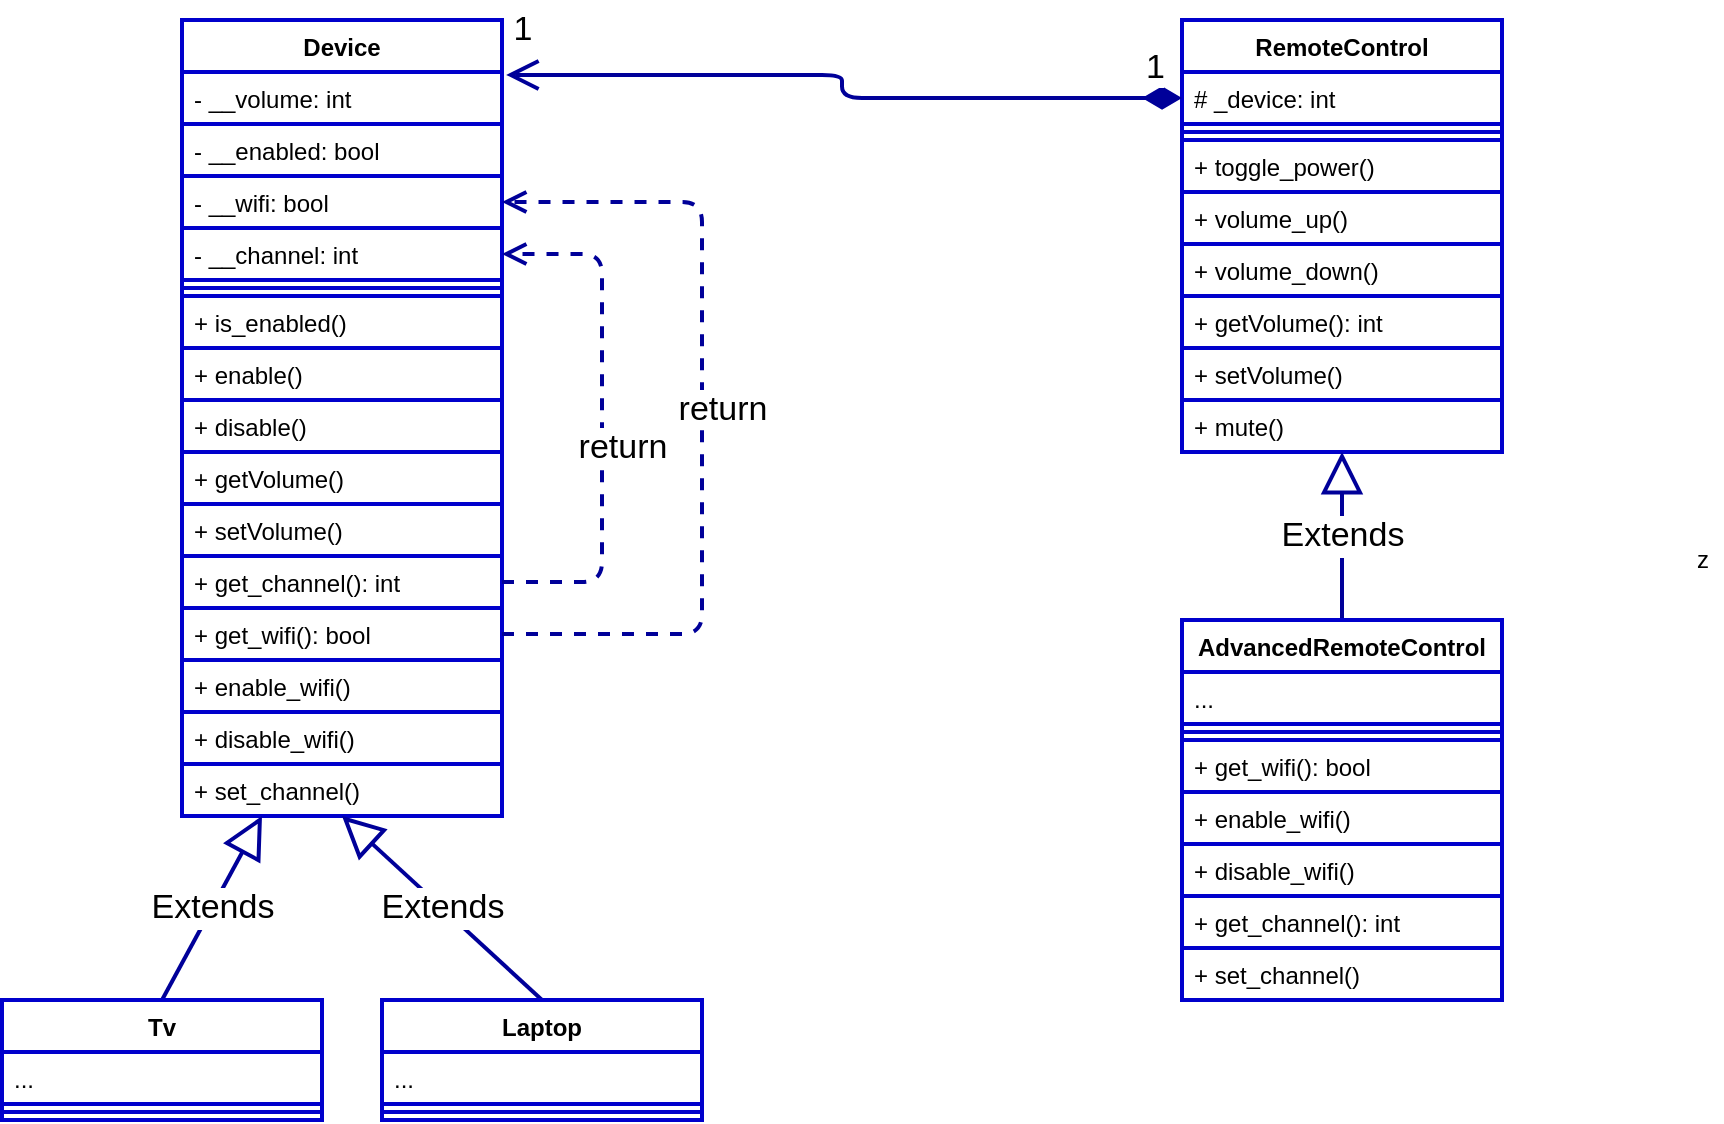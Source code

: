 <mxfile version="13.7.9" type="embed"><diagram id="CYdk_1Z5XtOgukQalvPA" name="Page-1"><mxGraphModel dx="1050" dy="686" grid="1" gridSize="10" guides="1" tooltips="1" connect="1" arrows="1" fold="1" page="1" pageScale="1" pageWidth="850" pageHeight="1100" background="#ffffff" math="0" shadow="0"><root><mxCell id="0"/><mxCell id="1" parent="0"/><mxCell id="2" value="Device" style="swimlane;fontStyle=1;align=center;verticalAlign=top;childLayout=stackLayout;horizontal=1;startSize=26;horizontalStack=0;resizeParent=1;resizeParentMax=0;resizeLast=0;collapsible=1;marginBottom=0;fontColor=#000000;strokeColor=#0000CC;strokeWidth=2;fillColor=#FFFFFF;" parent="1" vertex="1"><mxGeometry x="180" y="90" width="160" height="398" as="geometry"/></mxCell><mxCell id="7" value="- __volume: int" style="text;align=left;verticalAlign=top;spacingLeft=4;spacingRight=4;overflow=hidden;rotatable=0;points=[[0,0.5],[1,0.5]];portConstraint=eastwest;fontColor=#000000;strokeColor=#0000CC;strokeWidth=2;fillColor=#FFFFFF;" parent="2" vertex="1"><mxGeometry y="26" width="160" height="26" as="geometry"/></mxCell><mxCell id="6" value="- __enabled: bool" style="text;align=left;verticalAlign=top;spacingLeft=4;spacingRight=4;overflow=hidden;rotatable=0;points=[[0,0.5],[1,0.5]];portConstraint=eastwest;fontColor=#000000;strokeColor=#0000CC;strokeWidth=2;fillColor=#FFFFFF;" parent="2" vertex="1"><mxGeometry y="52" width="160" height="26" as="geometry"/></mxCell><mxCell id="21" value="- __wifi: bool" style="text;align=left;verticalAlign=top;spacingLeft=4;spacingRight=4;overflow=hidden;rotatable=0;points=[[0,0.5],[1,0.5]];portConstraint=eastwest;fontColor=#000000;strokeColor=#0000CC;strokeWidth=2;fillColor=#FFFFFF;" parent="2" vertex="1"><mxGeometry y="78" width="160" height="26" as="geometry"/></mxCell><mxCell id="10" value="- __channel: int" style="text;align=left;verticalAlign=top;spacingLeft=4;spacingRight=4;overflow=hidden;rotatable=0;points=[[0,0.5],[1,0.5]];portConstraint=eastwest;fontColor=#000000;strokeColor=#0000CC;strokeWidth=2;fillColor=#FFFFFF;" parent="2" vertex="1"><mxGeometry y="104" width="160" height="26" as="geometry"/></mxCell><mxCell id="3" value="" style="line;strokeWidth=2;align=left;verticalAlign=middle;spacingTop=-1;spacingLeft=3;spacingRight=3;rotatable=0;labelPosition=right;points=[];portConstraint=eastwest;fontColor=#000000;strokeColor=#0000CC;fillColor=#FFFFFF;" parent="2" vertex="1"><mxGeometry y="130" width="160" height="8" as="geometry"/></mxCell><mxCell id="5" value="+ is_enabled()" style="text;align=left;verticalAlign=top;spacingLeft=4;spacingRight=4;overflow=hidden;rotatable=0;points=[[0,0.5],[1,0.5]];portConstraint=eastwest;fontColor=#000000;strokeColor=#0000CC;strokeWidth=2;fillColor=#FFFFFF;" parent="2" vertex="1"><mxGeometry y="138" width="160" height="26" as="geometry"/></mxCell><mxCell id="4" value="+ enable()" style="text;align=left;verticalAlign=top;spacingLeft=4;spacingRight=4;overflow=hidden;rotatable=0;points=[[0,0.5],[1,0.5]];portConstraint=eastwest;fontColor=#000000;strokeColor=#0000CC;strokeWidth=2;fillColor=#FFFFFF;" parent="2" vertex="1"><mxGeometry y="164" width="160" height="26" as="geometry"/></mxCell><mxCell id="15" value="+ disable()" style="text;align=left;verticalAlign=top;spacingLeft=4;spacingRight=4;overflow=hidden;rotatable=0;points=[[0,0.5],[1,0.5]];portConstraint=eastwest;fontColor=#000000;strokeColor=#0000CC;strokeWidth=2;fillColor=#FFFFFF;" parent="2" vertex="1"><mxGeometry y="190" width="160" height="26" as="geometry"/></mxCell><mxCell id="16" value="+ getVolume()" style="text;align=left;verticalAlign=top;spacingLeft=4;spacingRight=4;overflow=hidden;rotatable=0;points=[[0,0.5],[1,0.5]];portConstraint=eastwest;fontColor=#000000;strokeColor=#0000CC;strokeWidth=2;fillColor=#FFFFFF;" parent="2" vertex="1"><mxGeometry y="216" width="160" height="26" as="geometry"/></mxCell><mxCell id="17" value="+ setVolume()" style="text;align=left;verticalAlign=top;spacingLeft=4;spacingRight=4;overflow=hidden;rotatable=0;points=[[0,0.5],[1,0.5]];portConstraint=eastwest;fontColor=#000000;strokeColor=#0000CC;strokeWidth=2;fillColor=#FFFFFF;" parent="2" vertex="1"><mxGeometry y="242" width="160" height="26" as="geometry"/></mxCell><mxCell id="12" value="+ get_channel(): int" style="text;align=left;verticalAlign=top;spacingLeft=4;spacingRight=4;overflow=hidden;rotatable=0;points=[[0,0.5],[1,0.5]];portConstraint=eastwest;fontColor=#000000;strokeColor=#0000CC;strokeWidth=2;fillColor=#FFFFFF;" parent="2" vertex="1"><mxGeometry y="268" width="160" height="26" as="geometry"/></mxCell><mxCell id="23" value="+ get_wifi(): bool" style="text;align=left;verticalAlign=top;spacingLeft=4;spacingRight=4;overflow=hidden;rotatable=0;points=[[0,0.5],[1,0.5]];portConstraint=eastwest;fontColor=#000000;strokeColor=#0000CC;strokeWidth=2;fillColor=#FFFFFF;" parent="2" vertex="1"><mxGeometry y="294" width="160" height="26" as="geometry"/></mxCell><mxCell id="25" value="return" style="html=1;verticalAlign=bottom;endArrow=open;dashed=1;endSize=8;strokeWidth=2;strokeColor=#000099;exitX=1;exitY=0.5;exitDx=0;exitDy=0;entryX=1;entryY=0.5;entryDx=0;entryDy=0;fontSize=17;fontColor=#000000;labelBackgroundColor=#FFFFFF;" parent="2" source="23" target="21" edge="1"><mxGeometry x="-0.038" y="-10" relative="1" as="geometry"><mxPoint x="570" y="310" as="sourcePoint"/><mxPoint x="490" y="310" as="targetPoint"/><Array as="points"><mxPoint x="260" y="307"/><mxPoint x="260" y="255"/><mxPoint x="260" y="160"/><mxPoint x="260" y="91"/></Array><mxPoint as="offset"/></mxGeometry></mxCell><mxCell id="24" value="+ enable_wifi()" style="text;align=left;verticalAlign=top;spacingLeft=4;spacingRight=4;overflow=hidden;rotatable=0;points=[[0,0.5],[1,0.5]];portConstraint=eastwest;fontColor=#000000;strokeColor=#0000CC;strokeWidth=2;fillColor=#FFFFFF;" parent="2" vertex="1"><mxGeometry y="320" width="160" height="26" as="geometry"/></mxCell><mxCell id="26" value="+ disable_wifi()" style="text;align=left;verticalAlign=top;spacingLeft=4;spacingRight=4;overflow=hidden;rotatable=0;points=[[0,0.5],[1,0.5]];portConstraint=eastwest;fontColor=#000000;strokeColor=#0000CC;strokeWidth=2;fillColor=#FFFFFF;" parent="2" vertex="1"><mxGeometry y="346" width="160" height="26" as="geometry"/></mxCell><mxCell id="18" value="return" style="html=1;verticalAlign=bottom;endArrow=open;dashed=1;endSize=8;strokeWidth=2;strokeColor=#000099;exitX=1;exitY=0.5;exitDx=0;exitDy=0;entryX=1;entryY=0.5;entryDx=0;entryDy=0;fontSize=17;fontColor=#000000;labelBackgroundColor=#FFFFFF;" parent="2" source="12" target="10" edge="1"><mxGeometry x="-0.273" y="13" relative="1" as="geometry"><mxPoint x="320" y="470" as="sourcePoint"/><mxPoint x="240" y="470" as="targetPoint"/><Array as="points"><mxPoint x="210" y="281"/><mxPoint x="210" y="170"/><mxPoint x="210" y="117"/></Array><mxPoint x="23" y="-9" as="offset"/></mxGeometry></mxCell><mxCell id="13" value="+ set_channel()" style="text;align=left;verticalAlign=top;spacingLeft=4;spacingRight=4;overflow=hidden;rotatable=0;points=[[0,0.5],[1,0.5]];portConstraint=eastwest;fontColor=#000000;strokeColor=#0000CC;strokeWidth=2;fillColor=#FFFFFF;" parent="2" vertex="1"><mxGeometry y="372" width="160" height="26" as="geometry"/></mxCell><mxCell id="27" value="Extends" style="endArrow=block;endSize=16;endFill=0;html=1;labelBackgroundColor=#FFFFFF;strokeColor=#000099;strokeWidth=2;fontSize=17;fontColor=#000000;entryX=0.5;entryY=1;entryDx=0;entryDy=0;exitX=0.5;exitY=0;exitDx=0;exitDy=0;" parent="1" source="19" target="2" edge="1"><mxGeometry width="160" relative="1" as="geometry"><mxPoint x="340" y="400" as="sourcePoint"/><mxPoint x="500" y="400" as="targetPoint"/></mxGeometry></mxCell><mxCell id="28" value="Extends" style="endArrow=block;endSize=16;endFill=0;html=1;labelBackgroundColor=#FFFFFF;strokeColor=#000099;strokeWidth=2;fontSize=17;fontColor=#000000;exitX=0.5;exitY=0;exitDx=0;exitDy=0;entryX=0.25;entryY=1;entryDx=0;entryDy=0;" parent="1" source="8" target="2" edge="1"><mxGeometry width="160" relative="1" as="geometry"><mxPoint x="410" y="390" as="sourcePoint"/><mxPoint x="130" y="270" as="targetPoint"/></mxGeometry></mxCell><mxCell id="29" value="RemoteControl" style="swimlane;fontStyle=1;align=center;verticalAlign=top;childLayout=stackLayout;horizontal=1;startSize=26;horizontalStack=0;resizeParent=1;resizeParentMax=0;resizeLast=0;collapsible=1;marginBottom=0;fontColor=#000000;strokeColor=#0000CC;strokeWidth=2;fillColor=#FFFFFF;" parent="1" vertex="1"><mxGeometry x="680" y="90" width="160" height="216" as="geometry"/></mxCell><mxCell id="30" value="# _device: int" style="text;align=left;verticalAlign=top;spacingLeft=4;spacingRight=4;overflow=hidden;rotatable=0;points=[[0,0.5],[1,0.5]];portConstraint=eastwest;fontColor=#000000;strokeColor=#0000CC;strokeWidth=2;fillColor=#FFFFFF;" parent="29" vertex="1"><mxGeometry y="26" width="160" height="26" as="geometry"/></mxCell><mxCell id="32" value="" style="line;strokeWidth=2;align=left;verticalAlign=middle;spacingTop=-1;spacingLeft=3;spacingRight=3;rotatable=0;labelPosition=right;points=[];portConstraint=eastwest;fontColor=#000000;strokeColor=#0000CC;fillColor=#FFFFFF;" parent="29" vertex="1"><mxGeometry y="52" width="160" height="8" as="geometry"/></mxCell><mxCell id="33" value="+ toggle_power()" style="text;align=left;verticalAlign=top;spacingLeft=4;spacingRight=4;overflow=hidden;rotatable=0;points=[[0,0.5],[1,0.5]];portConstraint=eastwest;fontColor=#000000;strokeColor=#0000CC;strokeWidth=2;fillColor=#FFFFFF;" parent="29" vertex="1"><mxGeometry y="60" width="160" height="26" as="geometry"/></mxCell><mxCell id="34" value="+ volume_up()" style="text;align=left;verticalAlign=top;spacingLeft=4;spacingRight=4;overflow=hidden;rotatable=0;points=[[0,0.5],[1,0.5]];portConstraint=eastwest;fontColor=#000000;strokeColor=#0000CC;strokeWidth=2;fillColor=#FFFFFF;" parent="29" vertex="1"><mxGeometry y="86" width="160" height="26" as="geometry"/></mxCell><mxCell id="35" value="+ volume_down()" style="text;align=left;verticalAlign=top;spacingLeft=4;spacingRight=4;overflow=hidden;rotatable=0;points=[[0,0.5],[1,0.5]];portConstraint=eastwest;fontColor=#000000;strokeColor=#0000CC;strokeWidth=2;fillColor=#FFFFFF;" parent="29" vertex="1"><mxGeometry y="112" width="160" height="26" as="geometry"/></mxCell><mxCell id="36" value="+ getVolume(): int" style="text;align=left;verticalAlign=top;spacingLeft=4;spacingRight=4;overflow=hidden;rotatable=0;points=[[0,0.5],[1,0.5]];portConstraint=eastwest;fontColor=#000000;strokeColor=#0000CC;strokeWidth=2;fillColor=#FFFFFF;" parent="29" vertex="1"><mxGeometry y="138" width="160" height="26" as="geometry"/></mxCell><mxCell id="37" value="+ setVolume()" style="text;align=left;verticalAlign=top;spacingLeft=4;spacingRight=4;overflow=hidden;rotatable=0;points=[[0,0.5],[1,0.5]];portConstraint=eastwest;fontColor=#000000;strokeColor=#0000CC;strokeWidth=2;fillColor=#FFFFFF;" parent="29" vertex="1"><mxGeometry y="164" width="160" height="26" as="geometry"/></mxCell><mxCell id="40" value="+ mute()" style="text;align=left;verticalAlign=top;spacingLeft=4;spacingRight=4;overflow=hidden;rotatable=0;points=[[0,0.5],[1,0.5]];portConstraint=eastwest;fontColor=#000000;strokeColor=#0000CC;strokeWidth=2;fillColor=#FFFFFF;" parent="29" vertex="1"><mxGeometry y="190" width="160" height="26" as="geometry"/></mxCell><mxCell id="38" value="1" style="endArrow=open;html=1;endSize=12;startArrow=diamondThin;startSize=14;startFill=1;edgeStyle=orthogonalEdgeStyle;align=left;verticalAlign=bottom;labelBackgroundColor=#FFFFFF;strokeColor=#000099;strokeWidth=2;fontSize=17;fontColor=#000000;exitX=0;exitY=0.5;exitDx=0;exitDy=0;entryX=1.013;entryY=0.069;entryDx=0;entryDy=0;entryPerimeter=0;" parent="1" source="30" target="2" edge="1"><mxGeometry x="-0.011" y="-150" relative="1" as="geometry"><mxPoint x="520" y="220" as="sourcePoint"/><mxPoint x="390" y="120" as="targetPoint"/><mxPoint as="offset"/></mxGeometry></mxCell><mxCell id="39" value="1" style="text;html=1;align=center;verticalAlign=middle;resizable=0;points=[];autosize=1;fontSize=17;fontColor=#000000;" parent="1" vertex="1"><mxGeometry x="340" y="80" width="20" height="30" as="geometry"/></mxCell><mxCell id="57" value="Extends" style="endArrow=block;endSize=16;endFill=0;html=1;labelBackgroundColor=#FFFFFF;strokeColor=#000099;strokeWidth=2;fontSize=17;fontColor=#000000;entryX=0.5;entryY=1;entryDx=0;entryDy=0;exitX=0.5;exitY=0;exitDx=0;exitDy=0;" parent="1" source="41" target="29" edge="1"><mxGeometry width="160" relative="1" as="geometry"><mxPoint x="990" y="396" as="sourcePoint"/><mxPoint x="810" y="316" as="targetPoint"/></mxGeometry></mxCell><mxCell id="8" value="Tv" style="swimlane;fontStyle=1;align=center;verticalAlign=top;childLayout=stackLayout;horizontal=1;startSize=26;horizontalStack=0;resizeParent=1;resizeParentMax=0;resizeLast=0;collapsible=1;marginBottom=0;fontColor=#000000;strokeColor=#0000CC;strokeWidth=2;fillColor=#FFFFFF;" parent="1" vertex="1"><mxGeometry x="90" y="580" width="160" height="60" as="geometry"/></mxCell><mxCell id="9" value="..." style="text;align=left;verticalAlign=top;spacingLeft=4;spacingRight=4;overflow=hidden;rotatable=0;points=[[0,0.5],[1,0.5]];portConstraint=eastwest;fontColor=#000000;strokeColor=#0000CC;strokeWidth=2;fillColor=#FFFFFF;" parent="8" vertex="1"><mxGeometry y="26" width="160" height="26" as="geometry"/></mxCell><mxCell id="11" value="" style="line;strokeWidth=2;align=left;verticalAlign=middle;spacingTop=-1;spacingLeft=3;spacingRight=3;rotatable=0;labelPosition=right;points=[];portConstraint=eastwest;fontColor=#000000;strokeColor=#0000CC;fillColor=#FFFFFF;" parent="8" vertex="1"><mxGeometry y="52" width="160" height="8" as="geometry"/></mxCell><mxCell id="19" value="Laptop" style="swimlane;fontStyle=1;align=center;verticalAlign=top;childLayout=stackLayout;horizontal=1;startSize=26;horizontalStack=0;resizeParent=1;resizeParentMax=0;resizeLast=0;collapsible=1;marginBottom=0;fontColor=#000000;strokeColor=#0000CC;strokeWidth=2;fillColor=#FFFFFF;" parent="1" vertex="1"><mxGeometry x="280" y="580" width="160" height="60" as="geometry"/></mxCell><mxCell id="20" value="..." style="text;align=left;verticalAlign=top;spacingLeft=4;spacingRight=4;overflow=hidden;rotatable=0;points=[[0,0.5],[1,0.5]];portConstraint=eastwest;fontColor=#000000;strokeColor=#0000CC;strokeWidth=2;fillColor=#FFFFFF;" parent="19" vertex="1"><mxGeometry y="26" width="160" height="26" as="geometry"/></mxCell><mxCell id="22" value="" style="line;strokeWidth=2;align=left;verticalAlign=middle;spacingTop=-1;spacingLeft=3;spacingRight=3;rotatable=0;labelPosition=right;points=[];portConstraint=eastwest;fontColor=#000000;strokeColor=#0000CC;fillColor=#FFFFFF;" parent="19" vertex="1"><mxGeometry y="52" width="160" height="8" as="geometry"/></mxCell><mxCell id="58" value="z" style="text;html=1;align=center;verticalAlign=middle;resizable=0;points=[];autosize=1;" vertex="1" parent="1"><mxGeometry x="930" y="350" width="20" height="20" as="geometry"/></mxCell><mxCell id="41" value="AdvancedRemoteControl" style="swimlane;fontStyle=1;align=center;verticalAlign=top;childLayout=stackLayout;horizontal=1;startSize=26;horizontalStack=0;resizeParent=1;resizeParentMax=0;resizeLast=0;collapsible=1;marginBottom=0;fontColor=#000000;strokeColor=#0000CC;strokeWidth=2;fillColor=#FFFFFF;" parent="1" vertex="1"><mxGeometry x="680" y="390" width="160" height="190" as="geometry"/></mxCell><mxCell id="42" value="..." style="text;align=left;verticalAlign=top;spacingLeft=4;spacingRight=4;overflow=hidden;rotatable=0;points=[[0,0.5],[1,0.5]];portConstraint=eastwest;fontColor=#000000;strokeColor=#0000CC;strokeWidth=2;fillColor=#FFFFFF;" parent="41" vertex="1"><mxGeometry y="26" width="160" height="26" as="geometry"/></mxCell><mxCell id="44" value="" style="line;strokeWidth=2;align=left;verticalAlign=middle;spacingTop=-1;spacingLeft=3;spacingRight=3;rotatable=0;labelPosition=right;points=[];portConstraint=eastwest;fontColor=#000000;strokeColor=#0000CC;fillColor=#FFFFFF;" parent="41" vertex="1"><mxGeometry y="52" width="160" height="8" as="geometry"/></mxCell><mxCell id="45" value="+ get_wifi(): bool" style="text;align=left;verticalAlign=top;spacingLeft=4;spacingRight=4;overflow=hidden;rotatable=0;points=[[0,0.5],[1,0.5]];portConstraint=eastwest;fontColor=#000000;strokeColor=#0000CC;strokeWidth=2;fillColor=#FFFFFF;" parent="41" vertex="1"><mxGeometry y="60" width="160" height="26" as="geometry"/></mxCell><mxCell id="46" value="+ enable_wifi()" style="text;align=left;verticalAlign=top;spacingLeft=4;spacingRight=4;overflow=hidden;rotatable=0;points=[[0,0.5],[1,0.5]];portConstraint=eastwest;fontColor=#000000;strokeColor=#0000CC;strokeWidth=2;fillColor=#FFFFFF;" parent="41" vertex="1"><mxGeometry y="86" width="160" height="26" as="geometry"/></mxCell><mxCell id="48" value="+ disable_wifi()" style="text;align=left;verticalAlign=top;spacingLeft=4;spacingRight=4;overflow=hidden;rotatable=0;points=[[0,0.5],[1,0.5]];portConstraint=eastwest;fontColor=#000000;strokeColor=#0000CC;strokeWidth=2;fillColor=#FFFFFF;" parent="41" vertex="1"><mxGeometry y="112" width="160" height="26" as="geometry"/></mxCell><mxCell id="53" value="+ get_channel(): int" style="text;align=left;verticalAlign=top;spacingLeft=4;spacingRight=4;overflow=hidden;rotatable=0;points=[[0,0.5],[1,0.5]];portConstraint=eastwest;fontColor=#000000;strokeColor=#0000CC;strokeWidth=2;fillColor=#FFFFFF;" parent="41" vertex="1"><mxGeometry y="138" width="160" height="26" as="geometry"/></mxCell><mxCell id="54" value="+ set_channel()" style="text;align=left;verticalAlign=top;spacingLeft=4;spacingRight=4;overflow=hidden;rotatable=0;points=[[0,0.5],[1,0.5]];portConstraint=eastwest;fontColor=#000000;strokeColor=#0000CC;strokeWidth=2;fillColor=#FFFFFF;" parent="41" vertex="1"><mxGeometry y="164" width="160" height="26" as="geometry"/></mxCell></root></mxGraphModel></diagram></mxfile>